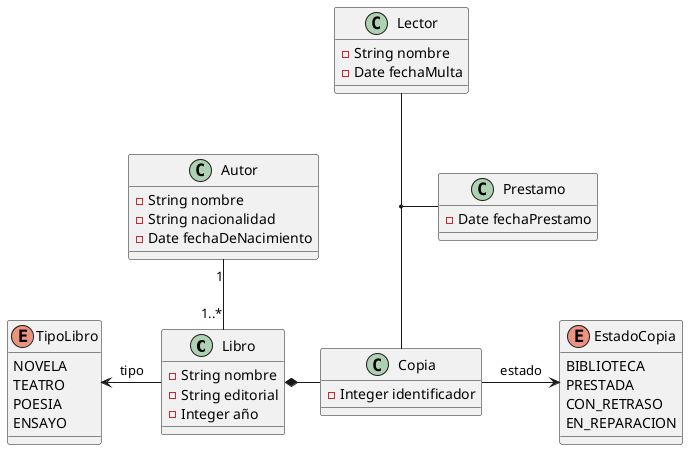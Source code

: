@startuml Modelo de datos de Biblioteca

class Libro {
    - String nombre
    - String editorial
    - Integer año
}

enum TipoLibro {
    NOVELA
    TEATRO
    POESIA
    ENSAYO
}

class Autor {
    - String nombre
    - String nacionalidad
    - Date fechaDeNacimiento
}

class Copia {
    - Integer identificador
}

enum EstadoCopia {
    BIBLIOTECA
    PRESTADA
    CON_RETRASO
    EN_REPARACION
}

class Lector {
    - String nombre
    - Date fechaMulta
}

class Prestamo {
    - Date fechaPrestamo
}

Libro -left-> TipoLibro : tipo
Autor "1" -- "1..*" Libro
Copia -right-> EstadoCopia: estado
Libro *-right- Copia
(Lector, Copia) -- Prestamo

@enduml
